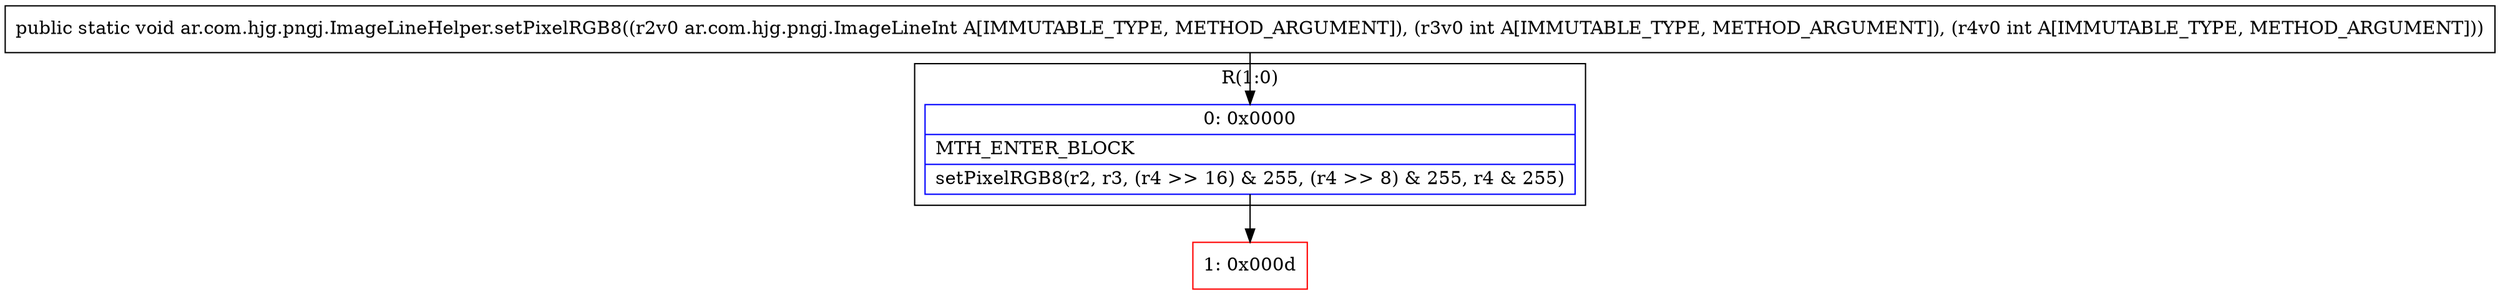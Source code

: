 digraph "CFG forar.com.hjg.pngj.ImageLineHelper.setPixelRGB8(Lar\/com\/hjg\/pngj\/ImageLineInt;II)V" {
subgraph cluster_Region_71126457 {
label = "R(1:0)";
node [shape=record,color=blue];
Node_0 [shape=record,label="{0\:\ 0x0000|MTH_ENTER_BLOCK\l|setPixelRGB8(r2, r3, (r4 \>\> 16) & 255, (r4 \>\> 8) & 255, r4 & 255)\l}"];
}
Node_1 [shape=record,color=red,label="{1\:\ 0x000d}"];
MethodNode[shape=record,label="{public static void ar.com.hjg.pngj.ImageLineHelper.setPixelRGB8((r2v0 ar.com.hjg.pngj.ImageLineInt A[IMMUTABLE_TYPE, METHOD_ARGUMENT]), (r3v0 int A[IMMUTABLE_TYPE, METHOD_ARGUMENT]), (r4v0 int A[IMMUTABLE_TYPE, METHOD_ARGUMENT])) }"];
MethodNode -> Node_0;
Node_0 -> Node_1;
}

